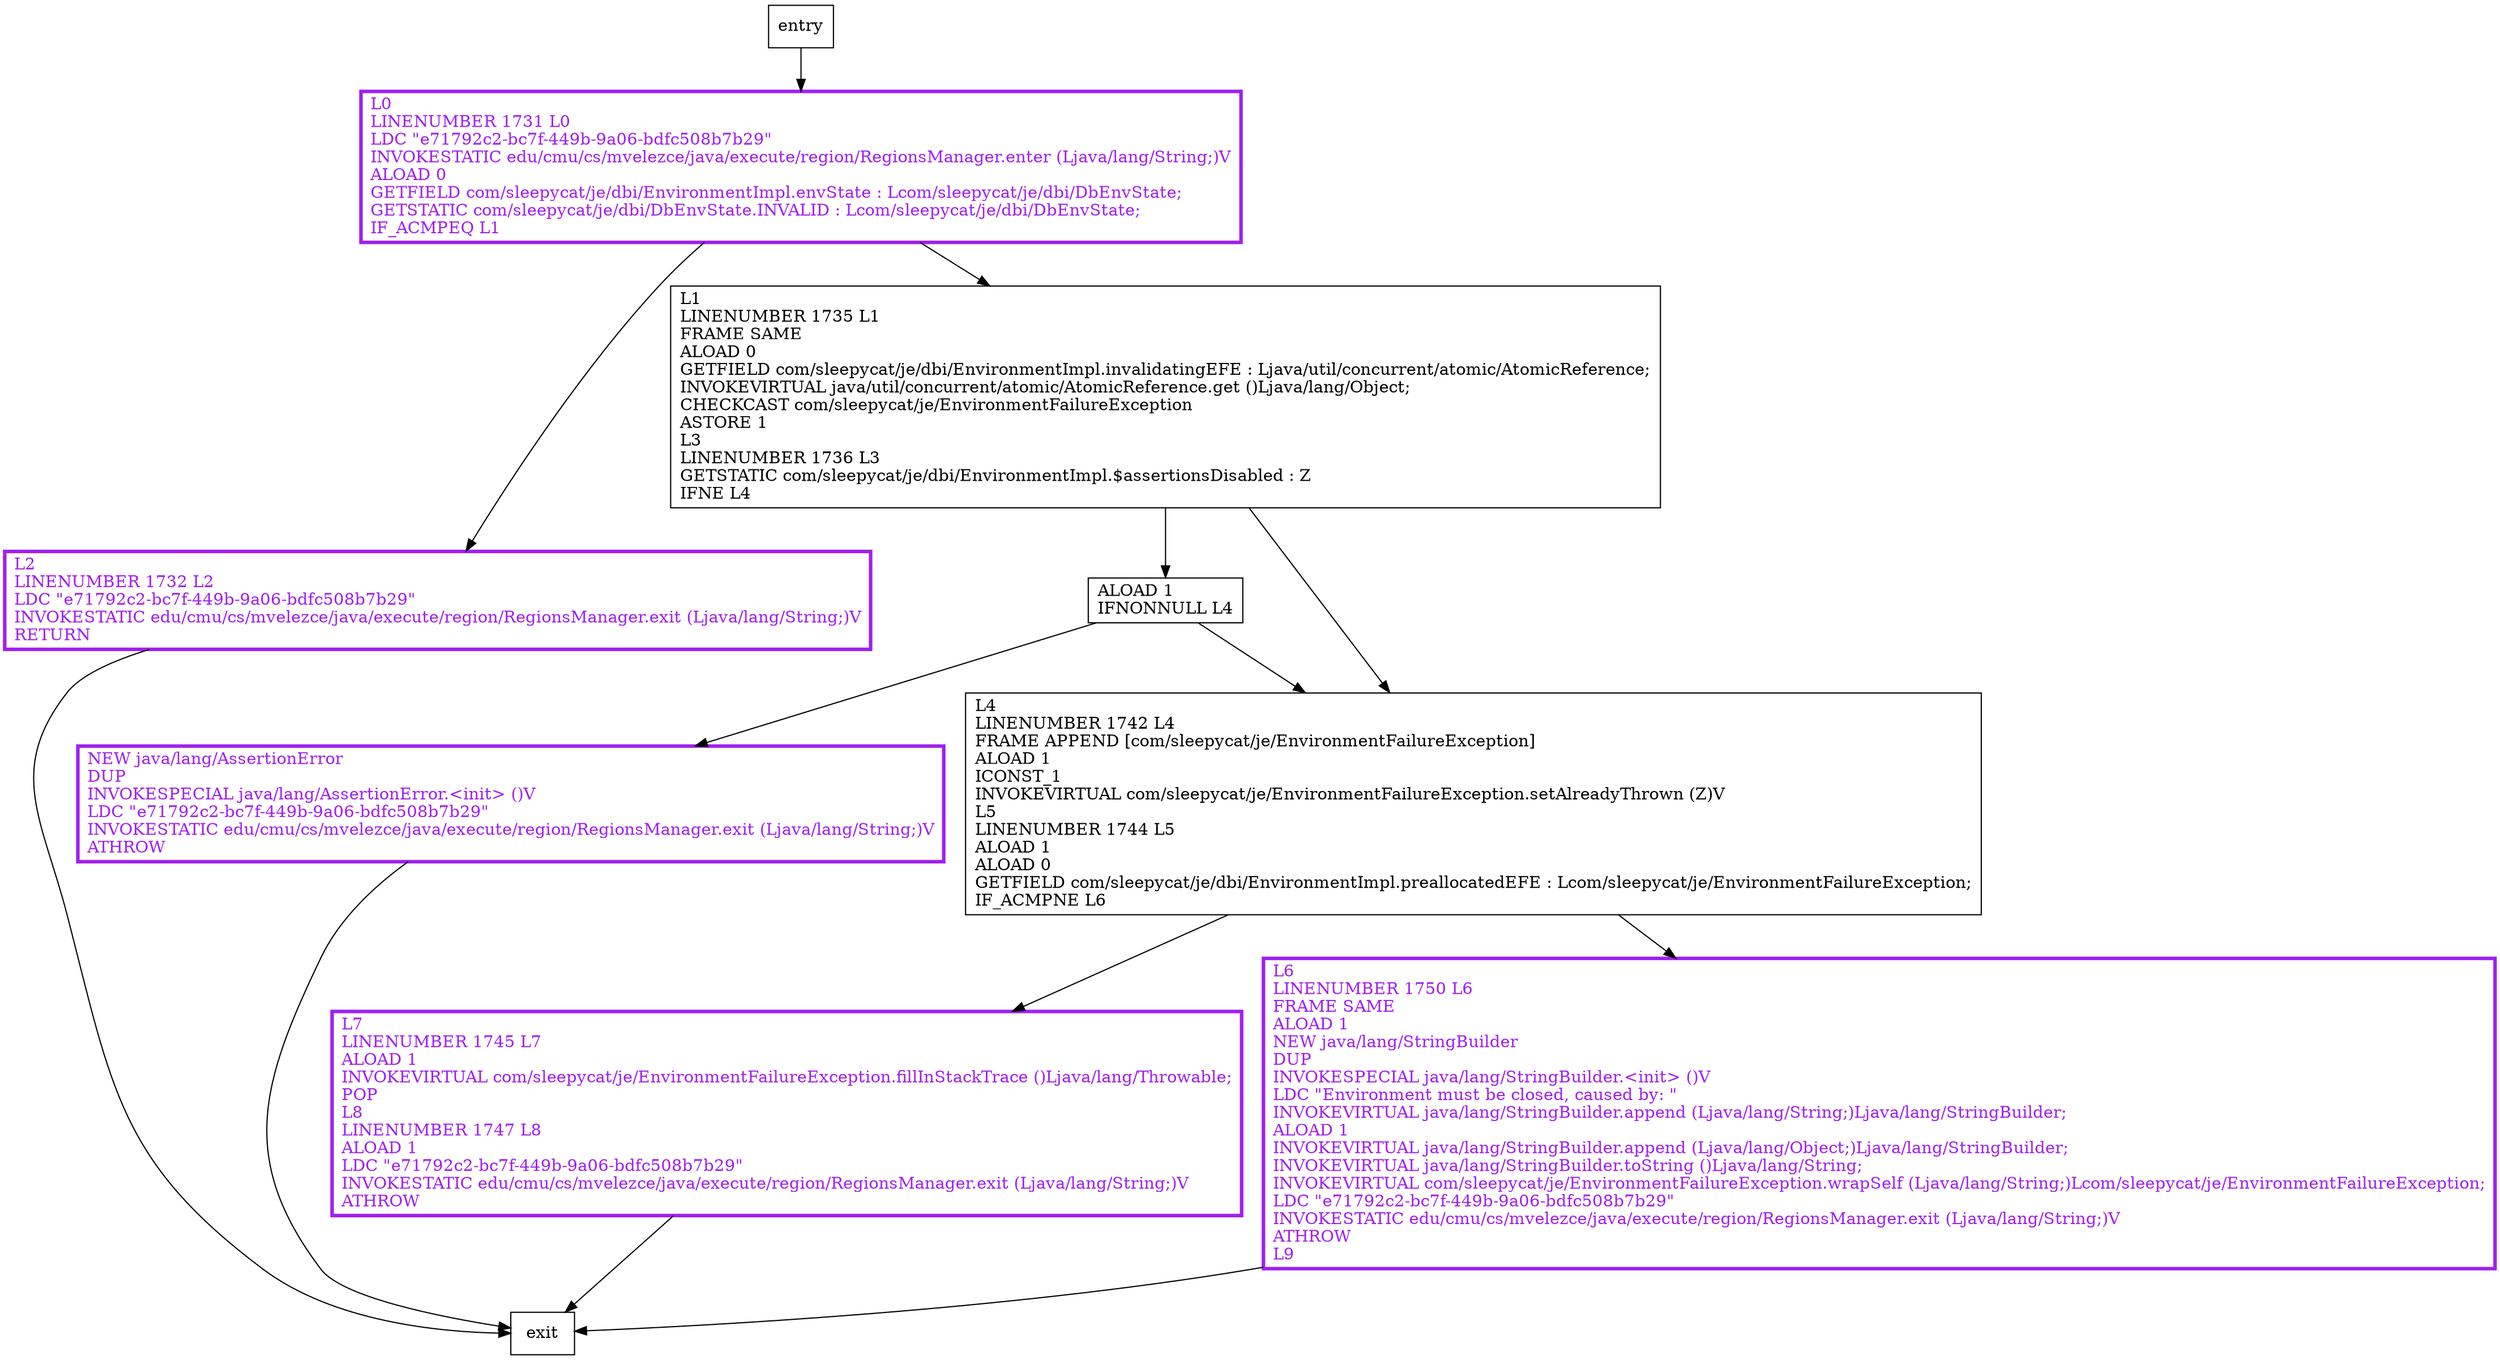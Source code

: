 digraph checkIfInvalid {
node [shape=record];
572874744 [label="ALOAD 1\lIFNONNULL L4\l"];
1590601004 [label="NEW java/lang/AssertionError\lDUP\lINVOKESPECIAL java/lang/AssertionError.\<init\> ()V\lLDC \"e71792c2-bc7f-449b-9a06-bdfc508b7b29\"\lINVOKESTATIC edu/cmu/cs/mvelezce/java/execute/region/RegionsManager.exit (Ljava/lang/String;)V\lATHROW\l"];
734182540 [label="L0\lLINENUMBER 1731 L0\lLDC \"e71792c2-bc7f-449b-9a06-bdfc508b7b29\"\lINVOKESTATIC edu/cmu/cs/mvelezce/java/execute/region/RegionsManager.enter (Ljava/lang/String;)V\lALOAD 0\lGETFIELD com/sleepycat/je/dbi/EnvironmentImpl.envState : Lcom/sleepycat/je/dbi/DbEnvState;\lGETSTATIC com/sleepycat/je/dbi/DbEnvState.INVALID : Lcom/sleepycat/je/dbi/DbEnvState;\lIF_ACMPEQ L1\l"];
488382841 [label="L2\lLINENUMBER 1732 L2\lLDC \"e71792c2-bc7f-449b-9a06-bdfc508b7b29\"\lINVOKESTATIC edu/cmu/cs/mvelezce/java/execute/region/RegionsManager.exit (Ljava/lang/String;)V\lRETURN\l"];
473802287 [label="L4\lLINENUMBER 1742 L4\lFRAME APPEND [com/sleepycat/je/EnvironmentFailureException]\lALOAD 1\lICONST_1\lINVOKEVIRTUAL com/sleepycat/je/EnvironmentFailureException.setAlreadyThrown (Z)V\lL5\lLINENUMBER 1744 L5\lALOAD 1\lALOAD 0\lGETFIELD com/sleepycat/je/dbi/EnvironmentImpl.preallocatedEFE : Lcom/sleepycat/je/EnvironmentFailureException;\lIF_ACMPNE L6\l"];
1302301306 [label="L1\lLINENUMBER 1735 L1\lFRAME SAME\lALOAD 0\lGETFIELD com/sleepycat/je/dbi/EnvironmentImpl.invalidatingEFE : Ljava/util/concurrent/atomic/AtomicReference;\lINVOKEVIRTUAL java/util/concurrent/atomic/AtomicReference.get ()Ljava/lang/Object;\lCHECKCAST com/sleepycat/je/EnvironmentFailureException\lASTORE 1\lL3\lLINENUMBER 1736 L3\lGETSTATIC com/sleepycat/je/dbi/EnvironmentImpl.$assertionsDisabled : Z\lIFNE L4\l"];
1865623765 [label="L7\lLINENUMBER 1745 L7\lALOAD 1\lINVOKEVIRTUAL com/sleepycat/je/EnvironmentFailureException.fillInStackTrace ()Ljava/lang/Throwable;\lPOP\lL8\lLINENUMBER 1747 L8\lALOAD 1\lLDC \"e71792c2-bc7f-449b-9a06-bdfc508b7b29\"\lINVOKESTATIC edu/cmu/cs/mvelezce/java/execute/region/RegionsManager.exit (Ljava/lang/String;)V\lATHROW\l"];
516876226 [label="L6\lLINENUMBER 1750 L6\lFRAME SAME\lALOAD 1\lNEW java/lang/StringBuilder\lDUP\lINVOKESPECIAL java/lang/StringBuilder.\<init\> ()V\lLDC \"Environment must be closed, caused by: \"\lINVOKEVIRTUAL java/lang/StringBuilder.append (Ljava/lang/String;)Ljava/lang/StringBuilder;\lALOAD 1\lINVOKEVIRTUAL java/lang/StringBuilder.append (Ljava/lang/Object;)Ljava/lang/StringBuilder;\lINVOKEVIRTUAL java/lang/StringBuilder.toString ()Ljava/lang/String;\lINVOKEVIRTUAL com/sleepycat/je/EnvironmentFailureException.wrapSelf (Ljava/lang/String;)Lcom/sleepycat/je/EnvironmentFailureException;\lLDC \"e71792c2-bc7f-449b-9a06-bdfc508b7b29\"\lINVOKESTATIC edu/cmu/cs/mvelezce/java/execute/region/RegionsManager.exit (Ljava/lang/String;)V\lATHROW\lL9\l"];
entry;
exit;
572874744 -> 1590601004
572874744 -> 473802287
1590601004 -> exit
entry -> 734182540
734182540 -> 488382841
734182540 -> 1302301306
488382841 -> exit
473802287 -> 1865623765
473802287 -> 516876226
1302301306 -> 572874744
1302301306 -> 473802287
1865623765 -> exit
516876226 -> exit
1590601004[fontcolor="purple", penwidth=3, color="purple"];
734182540[fontcolor="purple", penwidth=3, color="purple"];
488382841[fontcolor="purple", penwidth=3, color="purple"];
1865623765[fontcolor="purple", penwidth=3, color="purple"];
516876226[fontcolor="purple", penwidth=3, color="purple"];
}
